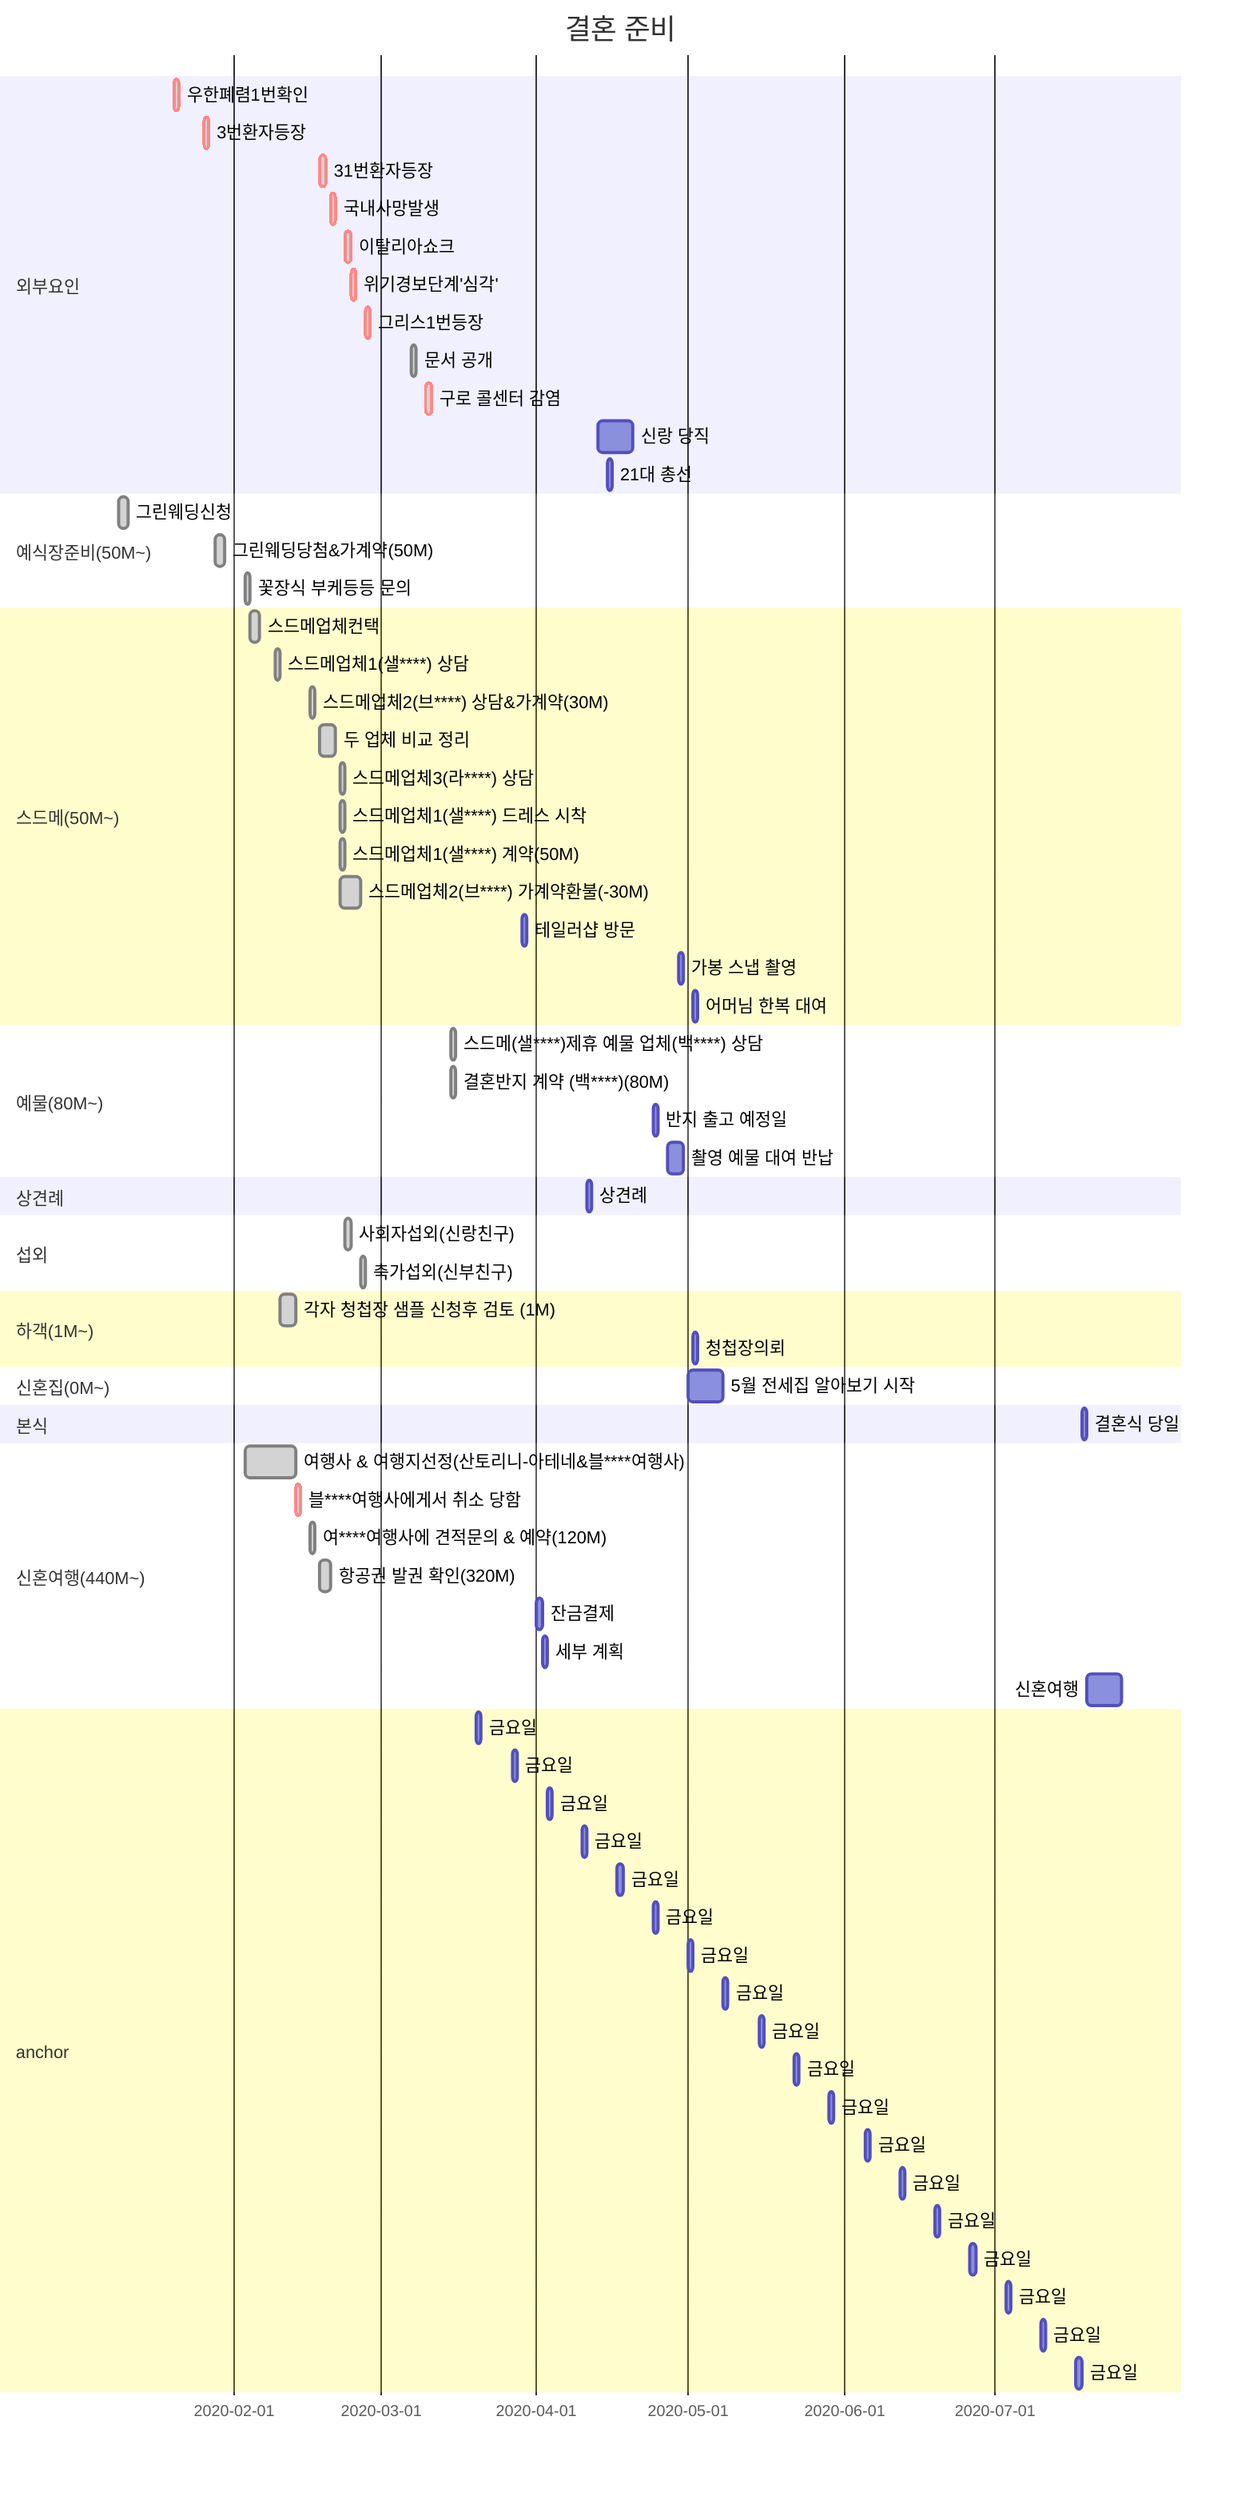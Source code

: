 gantt
  title 결혼 준비
  dateFormat  YYYY-MM-DD

  section 외부요인
    우한폐렴1번확인: done, crit, 2020-01-20, 1d
    3번환자등장: done, crit, 2020-01-26, 1d
    31번환자등장: done, crit, 2020-02-18, 1d
    국내사망발생: done, crit, 2020-02-20, 1d
    이탈리아쇼크: done, crit, 2020-02-23, 1d
    위기경보단계'심각': done, crit, 2020-02-24, 1d
    그리스1번등장: done, crit, 2020-02-27, 1d
    문서 공개: done, 2020-03-07, 1d
    구로 콜센터 감염: done, crit, 2020-03-10, 1d
    신랑 당직: 2020-04-13, 2020-04-20
    21대 총선: 2020-04-15, 1d

  section 예식장준비(50M~)
    그린웨딩신청: done, 2020-01-09, 2d
    그린웨딩당첨&가계약(50M): done, 2020-01-28, 2d
    꽃장식 부케등등 문의: done, 2020-02-03, 1d

  section 스드메(50M~)
    스드메업체컨택: done, 2020-02-04, 2d
    스드메업체1(샐****) 상담: done, 2020-02-09, 1d
    스드메업체2(브****) 상담&가계약(30M): done, 2020-02-16, 1d
    두 업체 비교 정리: done, 2020-02-18, 2020-02-21
    스드메업체3(라****) 상담: done, 2020-02-22, 1d
    스드메업체1(샐****) 드레스 시착: done, 2020-02-22, 1d
    스드메업체1(샐****) 계약(50M): done, 2020-02-22, 1d
    스드메업체2(브****) 가계약환불(-30M): done, 2020-02-22, 2020-02-26
    테일러샵 방문: 2020-03-29, 1d
    가봉 스냅 촬영: 2020-04-29, 1d
    어머님 한복 대여: 2020-05-02, 1d

  section 예물(80M~)
    스드메(샐****)제휴 예물 업체(백****) 상담: done, 2020-03-15, 1d
    결혼반지 계약 (백****)(80M): done, 2020-03-15, 1d
    반지 출고 예정일: 2020-04-24, 1d
    촬영 예물 대여 반납: 2020-04-27, 2020-04-30

  section 상견례
    상견례: 2020-04-11, 1d

  section 섭외
    사회자섭외(신랑친구): done, 2020-02-23, 1d
    축가섭외(신부친구): done, 2020-02-26, 1d

  section 하객(1M~)
    각자 청첩장 샘플 신청후 검토 (1M): done, 2020-02-10, 2020-02-13
    청첩장의뢰                : after a11, 1d

  section 신혼집(0M~)
    5월 전세집 알아보기 시작: 2020-05-01, 7d

  section 본식
    결혼식 당일: dday, 2020-07-18  , 1d

  section 신혼여행(440M~)
    여행사 & 여행지선정(산토리니-아테네&블****여행사): done, 2020-02-03, 2020-02-13
    블****여행사에게서 취소 당함: done, crit, 2020-02-13, 1d
    여****여행사에 견적문의 & 예약(120M): done, 2020-02-16, 2020-02-17
    항공권 발권 확인(320M): done, 2020-02-18, 2020-02-20
    잔금결제: 2020-04-01, 1d
    세부 계획: 1d
    신혼여행: 2020-07-19, 2020-07-26

  section anchor
    금요일: a17, 2020-03-20, 1d
    금요일: a16, 2020-03-27, 1d
    금요일: a15, 2020-04-03, 1d
    금요일: a14, 2020-04-10, 1d
    금요일: a13, 2020-04-17, 1d
    금요일: a12, 2020-04-24, 1d
    금요일: a11, 2020-05-01, 1d
    금요일: a10, 2020-05-08, 1d
    금요일: a9, 2020-05-15, 1d
    금요일: a8, 2020-05-22, 1d
    금요일: a7, 2020-05-29, 1d
    금요일: a6, 2020-06-05, 1d
    금요일: a5, 2020-06-12, 1d
    금요일: a4, 2020-06-19, 1d
    금요일: a3, 2020-06-26, 1d
    금요일: a2, 2020-07-03, 1d
    금요일: a1, 2020-07-10, 1d
    금요일: a0, 2020-07-17, 1d